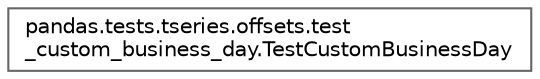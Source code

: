 digraph "Graphical Class Hierarchy"
{
 // LATEX_PDF_SIZE
  bgcolor="transparent";
  edge [fontname=Helvetica,fontsize=10,labelfontname=Helvetica,labelfontsize=10];
  node [fontname=Helvetica,fontsize=10,shape=box,height=0.2,width=0.4];
  rankdir="LR";
  Node0 [id="Node000000",label="pandas.tests.tseries.offsets.test\l_custom_business_day.TestCustomBusinessDay",height=0.2,width=0.4,color="grey40", fillcolor="white", style="filled",URL="$dd/dcf/classpandas_1_1tests_1_1tseries_1_1offsets_1_1test__custom__business__day_1_1TestCustomBusinessDay.html",tooltip=" "];
}
